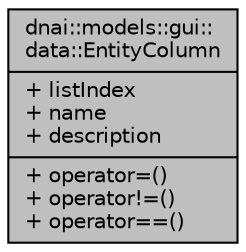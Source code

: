 digraph "dnai::models::gui::data::EntityColumn"
{
  edge [fontname="Helvetica",fontsize="10",labelfontname="Helvetica",labelfontsize="10"];
  node [fontname="Helvetica",fontsize="10",shape=record];
  Node1 [label="{dnai::models::gui::\ldata::EntityColumn\n|+ listIndex\l+ name\l+ description\l|+ operator=()\l+ operator!=()\l+ operator==()\l}",height=0.2,width=0.4,color="black", fillcolor="grey75", style="filled", fontcolor="black"];
}
